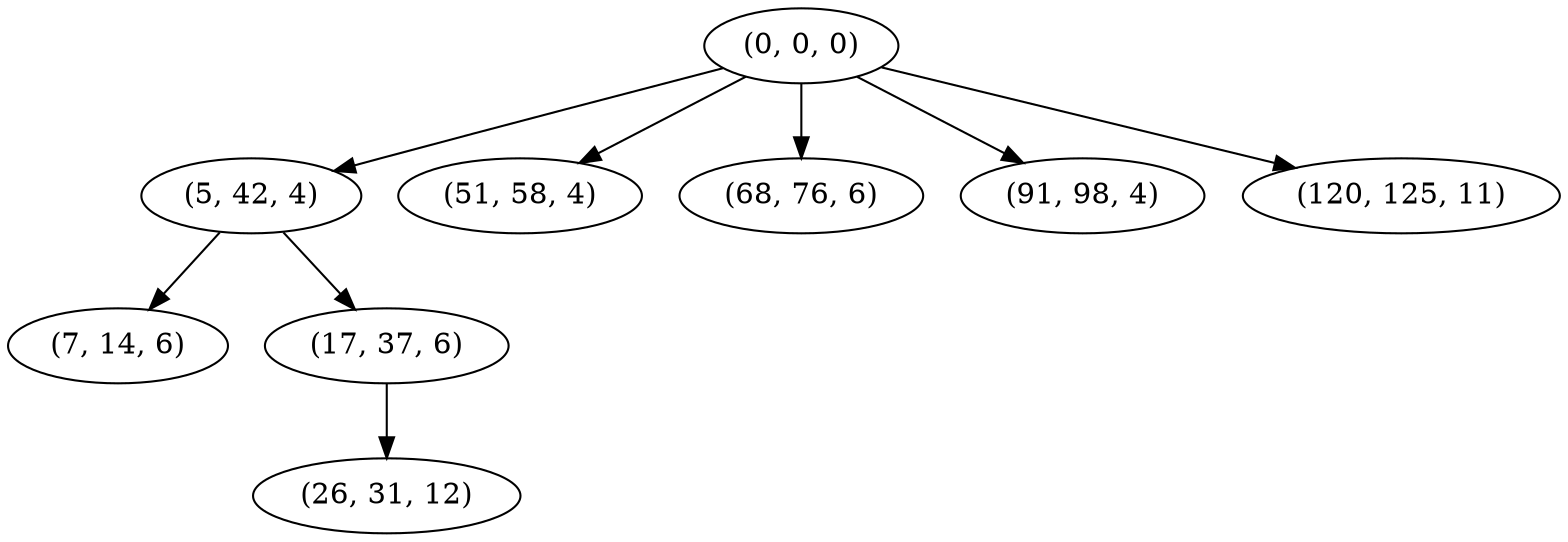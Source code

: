 digraph tree {
    "(0, 0, 0)";
    "(5, 42, 4)";
    "(7, 14, 6)";
    "(17, 37, 6)";
    "(26, 31, 12)";
    "(51, 58, 4)";
    "(68, 76, 6)";
    "(91, 98, 4)";
    "(120, 125, 11)";
    "(0, 0, 0)" -> "(5, 42, 4)";
    "(0, 0, 0)" -> "(51, 58, 4)";
    "(0, 0, 0)" -> "(68, 76, 6)";
    "(0, 0, 0)" -> "(91, 98, 4)";
    "(0, 0, 0)" -> "(120, 125, 11)";
    "(5, 42, 4)" -> "(7, 14, 6)";
    "(5, 42, 4)" -> "(17, 37, 6)";
    "(17, 37, 6)" -> "(26, 31, 12)";
}
